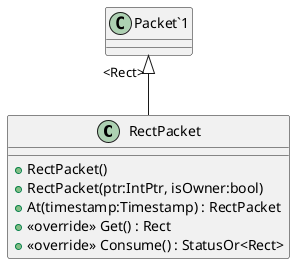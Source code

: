 @startuml
class RectPacket {
    + RectPacket()
    + RectPacket(ptr:IntPtr, isOwner:bool)
    + At(timestamp:Timestamp) : RectPacket
    + <<override>> Get() : Rect
    + <<override>> Consume() : StatusOr<Rect>
}
"Packet`1" "<Rect>" <|-- RectPacket
@enduml
